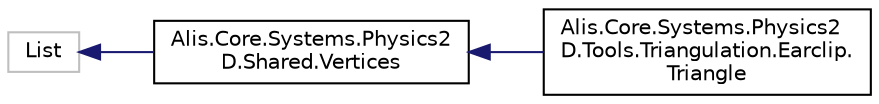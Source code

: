 digraph "Graphical Class Hierarchy"
{
 // LATEX_PDF_SIZE
  edge [fontname="Helvetica",fontsize="10",labelfontname="Helvetica",labelfontsize="10"];
  node [fontname="Helvetica",fontsize="10",shape=record];
  rankdir="LR";
  Node276 [label="List",height=0.2,width=0.4,color="grey75", fillcolor="white", style="filled",tooltip=" "];
  Node276 -> Node0 [dir="back",color="midnightblue",fontsize="10",style="solid",fontname="Helvetica"];
  Node0 [label="Alis.Core.Systems.Physics2\lD.Shared.Vertices",height=0.2,width=0.4,color="black", fillcolor="white", style="filled",URL="$class_alis_1_1_core_1_1_systems_1_1_physics2_d_1_1_shared_1_1_vertices.html",tooltip="The vertices class"];
  Node0 -> Node1 [dir="back",color="midnightblue",fontsize="10",style="solid",fontname="Helvetica"];
  Node1 [label="Alis.Core.Systems.Physics2\lD.Tools.Triangulation.Earclip.\lTriangle",height=0.2,width=0.4,color="black", fillcolor="white", style="filled",URL="$class_alis_1_1_core_1_1_systems_1_1_physics2_d_1_1_tools_1_1_triangulation_1_1_earclip_1_1_triangle.html",tooltip="The triangle class"];
}
